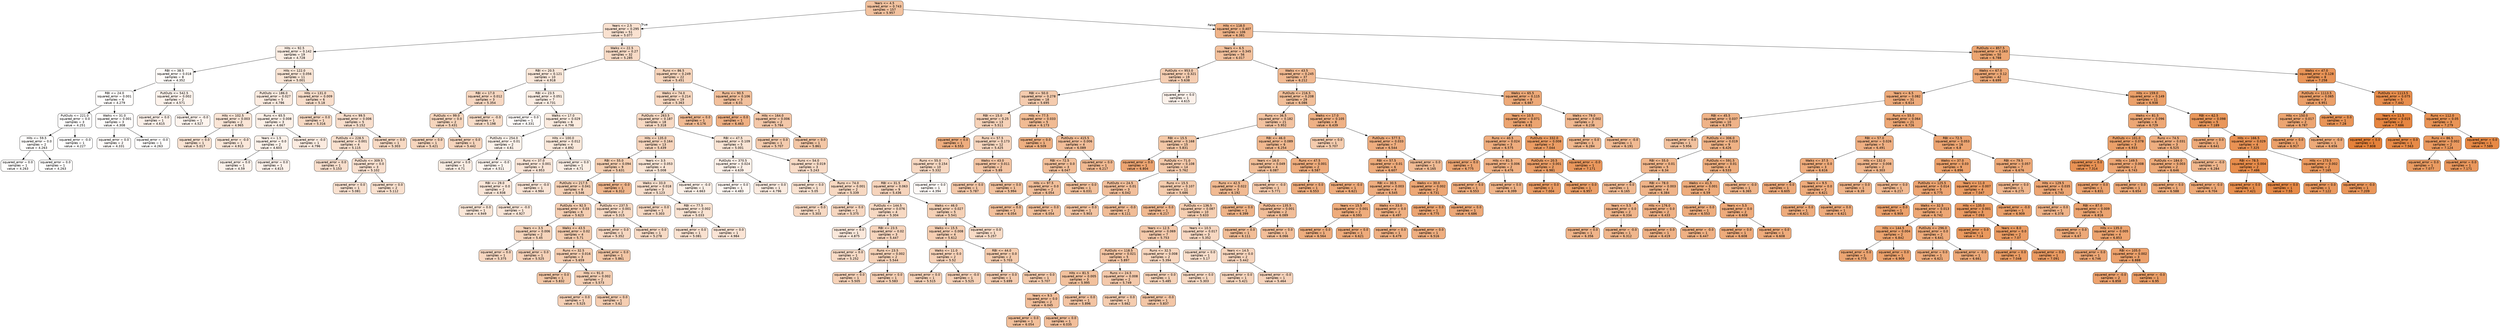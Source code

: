 digraph Tree {
node [shape=box, style="filled, rounded", color="black", fontname="helvetica"] ;
edge [fontname="helvetica"] ;
0 [label="Years <= 4.5\nsquared_error = 0.743\nsamples = 157\nvalue = 5.957", fillcolor="#f2c29f"] ;
1 [label="Years <= 2.5\nsquared_error = 0.295\nsamples = 51\nvalue = 5.077", fillcolor="#f9e1d0"] ;
0 -> 1 [labeldistance=2.5, labelangle=45, headlabel="True"] ;
2 [label="Hits <= 92.5\nsquared_error = 0.142\nsamples = 19\nvalue = 4.728", fillcolor="#fbede3"] ;
1 -> 2 ;
3 [label="RBI <= 38.5\nsquared_error = 0.018\nsamples = 8\nvalue = 4.352", fillcolor="#fefbf8"] ;
2 -> 3 ;
4 [label="RBI <= 24.0\nsquared_error = 0.001\nsamples = 6\nvalue = 4.279", fillcolor="#fffdfc"] ;
3 -> 4 ;
5 [label="PutOuts <= 221.0\nsquared_error = 0.0\nsamples = 3\nvalue = 4.251", fillcolor="#fffefe"] ;
4 -> 5 ;
6 [label="Hits <= 59.5\nsquared_error = 0.0\nsamples = 2\nvalue = 4.263", fillcolor="#fffefd"] ;
5 -> 6 ;
7 [label="squared_error = 0.0\nsamples = 1\nvalue = 4.263", fillcolor="#fffefd"] ;
6 -> 7 ;
8 [label="squared_error = 0.0\nsamples = 1\nvalue = 4.263", fillcolor="#fffefd"] ;
6 -> 8 ;
9 [label="squared_error = -0.0\nsamples = 1\nvalue = 4.227", fillcolor="#ffffff"] ;
5 -> 9 ;
10 [label="Walks <= 31.0\nsquared_error = 0.001\nsamples = 3\nvalue = 4.308", fillcolor="#fefcfb"] ;
4 -> 10 ;
11 [label="squared_error = 0.0\nsamples = 2\nvalue = 4.331", fillcolor="#fefbf9"] ;
10 -> 11 ;
12 [label="squared_error = -0.0\nsamples = 1\nvalue = 4.263", fillcolor="#fffefd"] ;
10 -> 12 ;
13 [label="PutOuts <= 542.5\nsquared_error = 0.002\nsamples = 2\nvalue = 4.571", fillcolor="#fdf3ec"] ;
3 -> 13 ;
14 [label="squared_error = 0.0\nsamples = 1\nvalue = 4.615", fillcolor="#fcf1ea"] ;
13 -> 14 ;
15 [label="squared_error = -0.0\nsamples = 1\nvalue = 4.527", fillcolor="#fdf4ee"] ;
13 -> 15 ;
16 [label="Hits <= 122.0\nsquared_error = 0.056\nsamples = 11\nvalue = 5.001", fillcolor="#f9e4d4"] ;
2 -> 16 ;
17 [label="PutOuts <= 186.0\nsquared_error = 0.027\nsamples = 5\nvalue = 4.786", fillcolor="#fbebe0"] ;
16 -> 17 ;
18 [label="Hits <= 102.5\nsquared_error = 0.003\nsamples = 2\nvalue = 4.965", fillcolor="#fae5d6"] ;
17 -> 18 ;
19 [label="squared_error = 0.0\nsamples = 1\nvalue = 5.017", fillcolor="#f9e3d3"] ;
18 -> 19 ;
20 [label="squared_error = -0.0\nsamples = 1\nvalue = 4.913", fillcolor="#fae7d9"] ;
18 -> 20 ;
21 [label="Runs <= 65.5\nsquared_error = 0.008\nsamples = 3\nvalue = 4.667", fillcolor="#fcf0e7"] ;
17 -> 21 ;
22 [label="Years <= 1.5\nsquared_error = 0.0\nsamples = 2\nvalue = 4.603", fillcolor="#fcf2ea"] ;
21 -> 22 ;
23 [label="squared_error = 0.0\nsamples = 1\nvalue = 4.59", fillcolor="#fcf2eb"] ;
22 -> 23 ;
24 [label="squared_error = 0.0\nsamples = 1\nvalue = 4.615", fillcolor="#fcf1ea"] ;
22 -> 24 ;
25 [label="squared_error = -0.0\nsamples = 1\nvalue = 4.796", fillcolor="#fbebe0"] ;
21 -> 25 ;
26 [label="Hits <= 131.0\nsquared_error = 0.009\nsamples = 6\nvalue = 5.18", fillcolor="#f8ddca"] ;
16 -> 26 ;
27 [label="squared_error = 0.0\nsamples = 1\nvalue = 5.316", fillcolor="#f7d9c3"] ;
26 -> 27 ;
28 [label="Runs <= 99.5\nsquared_error = 0.006\nsamples = 5\nvalue = 5.152", fillcolor="#f8decc"] ;
26 -> 28 ;
29 [label="PutOuts <= 228.5\nsquared_error = 0.001\nsamples = 4\nvalue = 5.115", fillcolor="#f9e0ce"] ;
28 -> 29 ;
30 [label="squared_error = 0.0\nsamples = 1\nvalue = 5.153", fillcolor="#f8decc"] ;
29 -> 30 ;
31 [label="PutOuts <= 309.5\nsquared_error = 0.0\nsamples = 3\nvalue = 5.102", fillcolor="#f9e0cf"] ;
29 -> 31 ;
32 [label="squared_error = 0.0\nsamples = 1\nvalue = 5.081", fillcolor="#f9e1d0"] ;
31 -> 32 ;
33 [label="squared_error = 0.0\nsamples = 2\nvalue = 5.112", fillcolor="#f9e0ce"] ;
31 -> 33 ;
34 [label="squared_error = 0.0\nsamples = 1\nvalue = 5.303", fillcolor="#f7d9c3"] ;
28 -> 34 ;
35 [label="Walks <= 22.5\nsquared_error = 0.27\nsamples = 32\nvalue = 5.285", fillcolor="#f7dac5"] ;
1 -> 35 ;
36 [label="RBI <= 20.5\nsquared_error = 0.121\nsamples = 10\nvalue = 4.918", fillcolor="#fae7d9"] ;
35 -> 36 ;
37 [label="RBI <= 17.0\nsquared_error = 0.012\nsamples = 3\nvalue = 5.354", fillcolor="#f7d7c1"] ;
36 -> 37 ;
38 [label="PutOuts <= 99.0\nsquared_error = 0.0\nsamples = 2\nvalue = 5.431", fillcolor="#f6d5bc"] ;
37 -> 38 ;
39 [label="squared_error = 0.0\nsamples = 1\nvalue = 5.421", fillcolor="#f6d5bd"] ;
38 -> 39 ;
40 [label="squared_error = 0.0\nsamples = 1\nvalue = 5.442", fillcolor="#f6d4bc"] ;
38 -> 40 ;
41 [label="squared_error = -0.0\nsamples = 1\nvalue = 5.198", fillcolor="#f8ddc9"] ;
37 -> 41 ;
42 [label="RBI <= 23.5\nsquared_error = 0.051\nsamples = 7\nvalue = 4.731", fillcolor="#fbede3"] ;
36 -> 42 ;
43 [label="squared_error = 0.0\nsamples = 1\nvalue = 4.331", fillcolor="#fefbf9"] ;
42 -> 43 ;
44 [label="Walks <= 17.0\nsquared_error = 0.029\nsamples = 6\nvalue = 4.798", fillcolor="#fbebdf"] ;
42 -> 44 ;
45 [label="PutOuts <= 254.0\nsquared_error = 0.01\nsamples = 2\nvalue = 4.61", fillcolor="#fcf2ea"] ;
44 -> 45 ;
46 [label="squared_error = 0.0\nsamples = 1\nvalue = 4.71", fillcolor="#fbeee4"] ;
45 -> 46 ;
47 [label="squared_error = -0.0\nsamples = 1\nvalue = 4.511", fillcolor="#fdf5ef"] ;
45 -> 47 ;
48 [label="Hits <= 100.0\nsquared_error = 0.012\nsamples = 4\nvalue = 4.892", fillcolor="#fae8da"] ;
44 -> 48 ;
49 [label="Runs <= 37.0\nsquared_error = 0.001\nsamples = 3\nvalue = 4.953", fillcolor="#fae5d7"] ;
48 -> 49 ;
50 [label="RBI <= 29.0\nsquared_error = 0.0\nsamples = 2\nvalue = 4.938", fillcolor="#fae6d8"] ;
49 -> 50 ;
51 [label="squared_error = 0.0\nsamples = 1\nvalue = 4.949", fillcolor="#fae6d7"] ;
50 -> 51 ;
52 [label="squared_error = -0.0\nsamples = 1\nvalue = 4.927", fillcolor="#fae6d8"] ;
50 -> 52 ;
53 [label="squared_error = -0.0\nsamples = 1\nvalue = 4.984", fillcolor="#fae4d5"] ;
49 -> 53 ;
54 [label="squared_error = 0.0\nsamples = 1\nvalue = 4.71", fillcolor="#fbeee4"] ;
48 -> 54 ;
55 [label="Runs <= 86.5\nsquared_error = 0.249\nsamples = 22\nvalue = 5.451", fillcolor="#f6d4bb"] ;
35 -> 55 ;
56 [label="Walks <= 74.0\nsquared_error = 0.214\nsamples = 19\nvalue = 5.363", fillcolor="#f7d7c0"] ;
55 -> 56 ;
57 [label="PutOuts <= 263.5\nsquared_error = 0.187\nsamples = 18\nvalue = 5.318", fillcolor="#f7d9c3"] ;
56 -> 57 ;
58 [label="Hits <= 135.0\nsquared_error = 0.164\nsamples = 13\nvalue = 5.439", fillcolor="#f6d4bc"] ;
57 -> 58 ;
59 [label="RBI <= 55.0\nsquared_error = 0.094\nsamples = 9\nvalue = 5.631", fillcolor="#f5ceb1"] ;
58 -> 59 ;
60 [label="PutOuts <= 217.5\nsquared_error = 0.041\nsamples = 8\nvalue = 5.546", fillcolor="#f5d1b6"] ;
59 -> 60 ;
61 [label="PutOuts <= 92.5\nsquared_error = 0.03\nsamples = 6\nvalue = 5.623", fillcolor="#f5ceb2"] ;
60 -> 61 ;
62 [label="Years <= 3.5\nsquared_error = 0.006\nsamples = 2\nvalue = 5.45", fillcolor="#f6d4bb"] ;
61 -> 62 ;
63 [label="squared_error = 0.0\nsamples = 1\nvalue = 5.375", fillcolor="#f7d7c0"] ;
62 -> 63 ;
64 [label="squared_error = 0.0\nsamples = 1\nvalue = 5.525", fillcolor="#f6d1b7"] ;
62 -> 64 ;
65 [label="Walks <= 43.5\nsquared_error = 0.02\nsamples = 4\nvalue = 5.71", fillcolor="#f4cbad"] ;
61 -> 65 ;
66 [label="Runs <= 32.5\nsquared_error = 0.016\nsamples = 3\nvalue = 5.659", fillcolor="#f5cdb0"] ;
65 -> 66 ;
67 [label="squared_error = 0.0\nsamples = 1\nvalue = 5.832", fillcolor="#f3c7a6"] ;
66 -> 67 ;
68 [label="Hits <= 91.0\nsquared_error = 0.002\nsamples = 2\nvalue = 5.573", fillcolor="#f5d0b5"] ;
66 -> 68 ;
69 [label="squared_error = 0.0\nsamples = 1\nvalue = 5.525", fillcolor="#f6d1b7"] ;
68 -> 69 ;
70 [label="squared_error = 0.0\nsamples = 1\nvalue = 5.62", fillcolor="#f5ceb2"] ;
68 -> 70 ;
71 [label="squared_error = 0.0\nsamples = 1\nvalue = 5.861", fillcolor="#f3c6a5"] ;
65 -> 71 ;
72 [label="PutOuts <= 237.5\nsquared_error = 0.001\nsamples = 2\nvalue = 5.315", fillcolor="#f7d9c3"] ;
60 -> 72 ;
73 [label="squared_error = 0.0\nsamples = 1\nvalue = 5.352", fillcolor="#f7d7c1"] ;
72 -> 73 ;
74 [label="squared_error = 0.0\nsamples = 1\nvalue = 5.278", fillcolor="#f7dac5"] ;
72 -> 74 ;
75 [label="squared_error = -0.0\nsamples = 1\nvalue = 6.312", fillcolor="#f0b68c"] ;
59 -> 75 ;
76 [label="Years <= 3.5\nsquared_error = 0.053\nsamples = 4\nvalue = 5.008", fillcolor="#f9e4d4"] ;
58 -> 76 ;
77 [label="Walks <= 33.0\nsquared_error = 0.018\nsamples = 3\nvalue = 5.123", fillcolor="#f8dfcd"] ;
76 -> 77 ;
78 [label="squared_error = 0.0\nsamples = 1\nvalue = 5.303", fillcolor="#f7d9c3"] ;
77 -> 78 ;
79 [label="RBI <= 77.5\nsquared_error = 0.002\nsamples = 2\nvalue = 5.033", fillcolor="#f9e3d2"] ;
77 -> 79 ;
80 [label="squared_error = 0.0\nsamples = 1\nvalue = 5.081", fillcolor="#f9e1d0"] ;
79 -> 80 ;
81 [label="squared_error = 0.0\nsamples = 1\nvalue = 4.984", fillcolor="#fae4d5"] ;
79 -> 81 ;
82 [label="squared_error = -0.0\nsamples = 1\nvalue = 4.663", fillcolor="#fcf0e7"] ;
76 -> 82 ;
83 [label="RBI <= 47.5\nsquared_error = 0.109\nsamples = 5\nvalue = 5.001", fillcolor="#f9e4d4"] ;
57 -> 83 ;
84 [label="PutOuts <= 370.5\nsquared_error = 0.024\nsamples = 2\nvalue = 4.639", fillcolor="#fcf0e8"] ;
83 -> 84 ;
85 [label="squared_error = 0.0\nsamples = 1\nvalue = 4.483", fillcolor="#fdf6f1"] ;
84 -> 85 ;
86 [label="squared_error = 0.0\nsamples = 1\nvalue = 4.796", fillcolor="#fbebe0"] ;
84 -> 86 ;
87 [label="Runs <= 54.0\nsquared_error = 0.019\nsamples = 3\nvalue = 5.243", fillcolor="#f8dbc7"] ;
83 -> 87 ;
88 [label="squared_error = 0.0\nsamples = 1\nvalue = 5.05", fillcolor="#f9e2d1"] ;
87 -> 88 ;
89 [label="Runs <= 74.0\nsquared_error = 0.001\nsamples = 2\nvalue = 5.339", fillcolor="#f7d8c1"] ;
87 -> 89 ;
90 [label="squared_error = 0.0\nsamples = 1\nvalue = 5.303", fillcolor="#f7d9c3"] ;
89 -> 90 ;
91 [label="squared_error = 0.0\nsamples = 1\nvalue = 5.375", fillcolor="#f7d7c0"] ;
89 -> 91 ;
92 [label="squared_error = 0.0\nsamples = 1\nvalue = 6.176", fillcolor="#f1ba93"] ;
56 -> 92 ;
93 [label="Runs <= 90.5\nsquared_error = 0.106\nsamples = 3\nvalue = 6.01", fillcolor="#f2c09c"] ;
55 -> 93 ;
94 [label="squared_error = 0.0\nsamples = 1\nvalue = 6.463", fillcolor="#efb083"] ;
93 -> 94 ;
95 [label="Hits <= 164.0\nsquared_error = 0.006\nsamples = 2\nvalue = 5.784", fillcolor="#f4c8a9"] ;
93 -> 95 ;
96 [label="squared_error = 0.0\nsamples = 1\nvalue = 5.707", fillcolor="#f4cbad"] ;
95 -> 96 ;
97 [label="squared_error = 0.0\nsamples = 1\nvalue = 5.861", fillcolor="#f3c6a5"] ;
95 -> 97 ;
98 [label="Hits <= 118.0\nsquared_error = 0.407\nsamples = 106\nvalue = 6.381", fillcolor="#efb388"] ;
0 -> 98 [labeldistance=2.5, labelangle=-45, headlabel="False"] ;
99 [label="Years <= 6.5\nsquared_error = 0.345\nsamples = 56\nvalue = 6.017", fillcolor="#f2c09c"] ;
98 -> 99 ;
100 [label="PutOuts <= 953.0\nsquared_error = 0.321\nsamples = 19\nvalue = 5.638", fillcolor="#f5cdb1"] ;
99 -> 100 ;
101 [label="RBI <= 50.0\nsquared_error = 0.278\nsamples = 18\nvalue = 5.695", fillcolor="#f4cbae"] ;
100 -> 101 ;
102 [label="RBI <= 15.0\nsquared_error = 0.25\nsamples = 13\nvalue = 5.511", fillcolor="#f6d2b8"] ;
101 -> 102 ;
103 [label="squared_error = 0.0\nsamples = 1\nvalue = 6.553", fillcolor="#eead7e"] ;
102 -> 103 ;
104 [label="Runs <= 57.5\nsquared_error = 0.173\nsamples = 12\nvalue = 5.425", fillcolor="#f6d5bd"] ;
102 -> 104 ;
105 [label="Runs <= 55.0\nsquared_error = 0.154\nsamples = 10\nvalue = 5.332", fillcolor="#f7d8c2"] ;
104 -> 105 ;
106 [label="RBI <= 31.5\nsquared_error = 0.063\nsamples = 9\nvalue = 5.436", fillcolor="#f6d4bc"] ;
105 -> 106 ;
107 [label="PutOuts <= 144.5\nsquared_error = 0.076\nsamples = 4\nvalue = 5.304", fillcolor="#f7d9c3"] ;
106 -> 107 ;
108 [label="squared_error = 0.0\nsamples = 1\nvalue = 4.875", fillcolor="#fae8db"] ;
107 -> 108 ;
109 [label="RBI <= 23.5\nsquared_error = 0.02\nsamples = 3\nvalue = 5.447", fillcolor="#f6d4bc"] ;
107 -> 109 ;
110 [label="squared_error = 0.0\nsamples = 1\nvalue = 5.252", fillcolor="#f8dbc6"] ;
109 -> 110 ;
111 [label="Runs <= 23.5\nsquared_error = 0.002\nsamples = 2\nvalue = 5.544", fillcolor="#f5d1b6"] ;
109 -> 111 ;
112 [label="squared_error = 0.0\nsamples = 1\nvalue = 5.505", fillcolor="#f6d2b8"] ;
111 -> 112 ;
113 [label="squared_error = 0.0\nsamples = 1\nvalue = 5.583", fillcolor="#f5cfb4"] ;
111 -> 113 ;
114 [label="Walks <= 46.0\nsquared_error = 0.027\nsamples = 5\nvalue = 5.541", fillcolor="#f5d1b6"] ;
106 -> 114 ;
115 [label="Walks <= 15.5\nsquared_error = 0.008\nsamples = 4\nvalue = 5.612", fillcolor="#f5ceb2"] ;
114 -> 115 ;
116 [label="Walks <= 11.0\nsquared_error = 0.0\nsamples = 2\nvalue = 5.52", fillcolor="#f6d1b7"] ;
115 -> 116 ;
117 [label="squared_error = 0.0\nsamples = 1\nvalue = 5.515", fillcolor="#f6d2b8"] ;
116 -> 117 ;
118 [label="squared_error = -0.0\nsamples = 1\nvalue = 5.525", fillcolor="#f6d1b7"] ;
116 -> 118 ;
119 [label="RBI <= 44.0\nsquared_error = 0.0\nsamples = 2\nvalue = 5.703", fillcolor="#f4cbad"] ;
115 -> 119 ;
120 [label="squared_error = 0.0\nsamples = 1\nvalue = 5.699", fillcolor="#f4cbae"] ;
119 -> 120 ;
121 [label="squared_error = 0.0\nsamples = 1\nvalue = 5.707", fillcolor="#f4cbad"] ;
119 -> 121 ;
122 [label="squared_error = 0.0\nsamples = 1\nvalue = 5.257", fillcolor="#f8dbc6"] ;
114 -> 122 ;
123 [label="squared_error = 0.0\nsamples = 1\nvalue = 4.394", fillcolor="#fef9f6"] ;
105 -> 123 ;
124 [label="Walks <= 43.0\nsquared_error = 0.011\nsamples = 2\nvalue = 5.89", fillcolor="#f3c4a3"] ;
104 -> 124 ;
125 [label="squared_error = 0.0\nsamples = 1\nvalue = 5.787", fillcolor="#f4c8a9"] ;
124 -> 125 ;
126 [label="squared_error = 0.0\nsamples = 1\nvalue = 5.994", fillcolor="#f2c19d"] ;
124 -> 126 ;
127 [label="Hits <= 77.5\nsquared_error = 0.033\nsamples = 5\nvalue = 6.173", fillcolor="#f1bb93"] ;
101 -> 127 ;
128 [label="squared_error = 0.0\nsamples = 1\nvalue = 6.509", fillcolor="#eeaf81"] ;
127 -> 128 ;
129 [label="PutOuts <= 415.5\nsquared_error = 0.006\nsamples = 4\nvalue = 6.089", fillcolor="#f1bd98"] ;
127 -> 129 ;
130 [label="RBI <= 72.5\nsquared_error = 0.0\nsamples = 3\nvalue = 6.047", fillcolor="#f2bf9a"] ;
129 -> 130 ;
131 [label="Hits <= 97.5\nsquared_error = 0.0\nsamples = 2\nvalue = 6.054", fillcolor="#f2bf9a"] ;
130 -> 131 ;
132 [label="squared_error = 0.0\nsamples = 1\nvalue = 6.054", fillcolor="#f2bf9a"] ;
131 -> 132 ;
133 [label="squared_error = 0.0\nsamples = 1\nvalue = 6.054", fillcolor="#f2bf9a"] ;
131 -> 133 ;
134 [label="squared_error = 0.0\nsamples = 1\nvalue = 6.031", fillcolor="#f2c09b"] ;
130 -> 134 ;
135 [label="squared_error = 0.0\nsamples = 1\nvalue = 6.217", fillcolor="#f1b991"] ;
129 -> 135 ;
136 [label="squared_error = 0.0\nsamples = 1\nvalue = 4.615", fillcolor="#fcf1ea"] ;
100 -> 136 ;
137 [label="Walks <= 43.5\nsquared_error = 0.245\nsamples = 37\nvalue = 6.212", fillcolor="#f1b991"] ;
99 -> 137 ;
138 [label="PutOuts <= 216.5\nsquared_error = 0.208\nsamples = 29\nvalue = 6.086", fillcolor="#f1be98"] ;
137 -> 138 ;
139 [label="Runs <= 36.5\nsquared_error = 0.182\nsamples = 21\nvalue = 5.952", fillcolor="#f2c2a0"] ;
138 -> 139 ;
140 [label="RBI <= 15.5\nsquared_error = 0.168\nsamples = 15\nvalue = 5.831", fillcolor="#f3c7a6"] ;
139 -> 140 ;
141 [label="squared_error = 0.0\nsamples = 1\nvalue = 6.804", fillcolor="#eca471"] ;
140 -> 141 ;
142 [label="PutOuts <= 71.0\nsquared_error = 0.108\nsamples = 14\nvalue = 5.762", fillcolor="#f4c9aa"] ;
140 -> 142 ;
143 [label="PutOuts <= 24.5\nsquared_error = 0.01\nsamples = 3\nvalue = 6.042", fillcolor="#f2bf9b"] ;
142 -> 143 ;
144 [label="squared_error = 0.0\nsamples = 1\nvalue = 5.903", fillcolor="#f3c4a2"] ;
143 -> 144 ;
145 [label="squared_error = -0.0\nsamples = 2\nvalue = 6.111", fillcolor="#f1bd97"] ;
143 -> 145 ;
146 [label="Runs <= 15.5\nsquared_error = 0.107\nsamples = 11\nvalue = 5.686", fillcolor="#f4ccae"] ;
142 -> 146 ;
147 [label="squared_error = 0.0\nsamples = 1\nvalue = 6.217", fillcolor="#f1b991"] ;
146 -> 147 ;
148 [label="PutOuts <= 136.5\nsquared_error = 0.087\nsamples = 10\nvalue = 5.633", fillcolor="#f5ceb1"] ;
146 -> 148 ;
149 [label="Years <= 12.5\nsquared_error = 0.069\nsamples = 7\nvalue = 5.753", fillcolor="#f4c9ab"] ;
148 -> 149 ;
150 [label="PutOuts <= 118.5\nsquared_error = 0.021\nsamples = 5\nvalue = 5.897", fillcolor="#f3c4a3"] ;
149 -> 150 ;
151 [label="Hits <= 81.5\nsquared_error = 0.005\nsamples = 3\nvalue = 5.995", fillcolor="#f2c19d"] ;
150 -> 151 ;
152 [label="Years <= 9.5\nsquared_error = 0.0\nsamples = 2\nvalue = 6.045", fillcolor="#f2bf9b"] ;
151 -> 152 ;
153 [label="squared_error = 0.0\nsamples = 1\nvalue = 6.054", fillcolor="#f2bf9a"] ;
152 -> 153 ;
154 [label="squared_error = 0.0\nsamples = 1\nvalue = 6.035", fillcolor="#f2bf9b"] ;
152 -> 154 ;
155 [label="squared_error = 0.0\nsamples = 1\nvalue = 5.896", fillcolor="#f3c4a3"] ;
151 -> 155 ;
156 [label="Runs <= 24.5\nsquared_error = 0.008\nsamples = 2\nvalue = 5.749", fillcolor="#f4c9ab"] ;
150 -> 156 ;
157 [label="squared_error = 0.0\nsamples = 1\nvalue = 5.662", fillcolor="#f5cdb0"] ;
156 -> 157 ;
158 [label="squared_error = -0.0\nsamples = 1\nvalue = 5.837", fillcolor="#f3c6a6"] ;
156 -> 158 ;
159 [label="Runs <= 32.5\nsquared_error = 0.008\nsamples = 2\nvalue = 5.394", fillcolor="#f7d6be"] ;
149 -> 159 ;
160 [label="squared_error = 0.0\nsamples = 1\nvalue = 5.485", fillcolor="#f6d3b9"] ;
159 -> 160 ;
161 [label="squared_error = 0.0\nsamples = 1\nvalue = 5.303", fillcolor="#f7d9c3"] ;
159 -> 161 ;
162 [label="Years <= 10.5\nsquared_error = 0.017\nsamples = 3\nvalue = 5.352", fillcolor="#f7d7c1"] ;
148 -> 162 ;
163 [label="squared_error = 0.0\nsamples = 1\nvalue = 5.17", fillcolor="#f8decb"] ;
162 -> 163 ;
164 [label="Years <= 14.5\nsquared_error = 0.0\nsamples = 2\nvalue = 5.442", fillcolor="#f6d4bc"] ;
162 -> 164 ;
165 [label="squared_error = 0.0\nsamples = 1\nvalue = 5.421", fillcolor="#f6d5bd"] ;
164 -> 165 ;
166 [label="squared_error = -0.0\nsamples = 1\nvalue = 5.464", fillcolor="#f6d3bb"] ;
164 -> 166 ;
167 [label="RBI <= 46.0\nsquared_error = 0.089\nsamples = 6\nvalue = 6.254", fillcolor="#f0b88f"] ;
139 -> 167 ;
168 [label="Years <= 16.0\nsquared_error = 0.049\nsamples = 4\nvalue = 6.087", fillcolor="#f1be98"] ;
167 -> 168 ;
169 [label="Runs <= 42.5\nsquared_error = 0.022\nsamples = 3\nvalue = 6.192", fillcolor="#f1ba92"] ;
168 -> 169 ;
170 [label="squared_error = 0.0\nsamples = 1\nvalue = 6.399", fillcolor="#efb387"] ;
169 -> 170 ;
171 [label="PutOuts <= 135.5\nsquared_error = 0.001\nsamples = 2\nvalue = 6.089", fillcolor="#f1bd98"] ;
169 -> 171 ;
172 [label="squared_error = 0.0\nsamples = 1\nvalue = 6.111", fillcolor="#f1bd97"] ;
171 -> 172 ;
173 [label="squared_error = 0.0\nsamples = 1\nvalue = 6.066", fillcolor="#f2be99"] ;
171 -> 173 ;
174 [label="squared_error = -0.0\nsamples = 1\nvalue = 5.771", fillcolor="#f4c9aa"] ;
168 -> 174 ;
175 [label="Runs <= 47.5\nsquared_error = 0.001\nsamples = 2\nvalue = 6.587", fillcolor="#eeac7d"] ;
167 -> 175 ;
176 [label="squared_error = 0.0\nsamples = 1\nvalue = 6.553", fillcolor="#eead7e"] ;
175 -> 176 ;
177 [label="squared_error = -0.0\nsamples = 1\nvalue = 6.621", fillcolor="#eeab7b"] ;
175 -> 177 ;
178 [label="Walks <= 17.0\nsquared_error = 0.105\nsamples = 8\nvalue = 6.439", fillcolor="#efb185"] ;
138 -> 178 ;
179 [label="squared_error = 0.0\nsamples = 1\nvalue = 5.707", fillcolor="#f4cbad"] ;
178 -> 179 ;
180 [label="PutOuts <= 577.5\nsquared_error = 0.033\nsamples = 7\nvalue = 6.544", fillcolor="#eead7f"] ;
178 -> 180 ;
181 [label="RBI <= 57.5\nsquared_error = 0.01\nsamples = 6\nvalue = 6.607", fillcolor="#eeab7b"] ;
180 -> 181 ;
182 [label="RBI <= 30.5\nsquared_error = 0.003\nsamples = 4\nvalue = 6.545", fillcolor="#eead7f"] ;
181 -> 182 ;
183 [label="Years <= 15.5\nsquared_error = 0.001\nsamples = 2\nvalue = 6.593", fillcolor="#eeac7c"] ;
182 -> 183 ;
184 [label="squared_error = 0.0\nsamples = 1\nvalue = 6.564", fillcolor="#eead7e"] ;
183 -> 184 ;
185 [label="squared_error = 0.0\nsamples = 1\nvalue = 6.621", fillcolor="#eeab7b"] ;
183 -> 185 ;
186 [label="Walks <= 33.0\nsquared_error = 0.0\nsamples = 2\nvalue = 6.497", fillcolor="#efaf81"] ;
182 -> 186 ;
187 [label="squared_error = 0.0\nsamples = 1\nvalue = 6.479", fillcolor="#efb083"] ;
186 -> 187 ;
188 [label="squared_error = 0.0\nsamples = 1\nvalue = 6.516", fillcolor="#eeae80"] ;
186 -> 188 ;
189 [label="Walks <= 30.0\nsquared_error = 0.002\nsamples = 2\nvalue = 6.731", fillcolor="#eda775"] ;
181 -> 189 ;
190 [label="squared_error = 0.0\nsamples = 1\nvalue = 6.775", fillcolor="#eca572"] ;
189 -> 190 ;
191 [label="squared_error = 0.0\nsamples = 1\nvalue = 6.686", fillcolor="#eda877"] ;
189 -> 191 ;
192 [label="squared_error = 0.0\nsamples = 1\nvalue = 6.165", fillcolor="#f1bb94"] ;
180 -> 192 ;
193 [label="Walks <= 65.5\nsquared_error = 0.115\nsamples = 8\nvalue = 6.667", fillcolor="#eda978"] ;
137 -> 193 ;
194 [label="Years <= 10.5\nsquared_error = 0.071\nsamples = 6\nvalue = 6.81", fillcolor="#eca470"] ;
193 -> 194 ;
195 [label="Runs <= 40.5\nsquared_error = 0.024\nsamples = 3\nvalue = 6.575", fillcolor="#eeac7d"] ;
194 -> 195 ;
196 [label="squared_error = 0.0\nsamples = 1\nvalue = 6.775", fillcolor="#eca572"] ;
195 -> 196 ;
197 [label="Hits <= 81.5\nsquared_error = 0.006\nsamples = 2\nvalue = 6.476", fillcolor="#efb083"] ;
195 -> 197 ;
198 [label="squared_error = 0.0\nsamples = 1\nvalue = 6.553", fillcolor="#eead7e"] ;
197 -> 198 ;
199 [label="squared_error = 0.0\nsamples = 1\nvalue = 6.399", fillcolor="#efb387"] ;
197 -> 199 ;
200 [label="PutOuts <= 332.0\nsquared_error = 0.008\nsamples = 3\nvalue = 7.044", fillcolor="#eb9c63"] ;
194 -> 200 ;
201 [label="PutOuts <= 20.5\nsquared_error = 0.001\nsamples = 2\nvalue = 6.981", fillcolor="#eb9e67"] ;
200 -> 201 ;
202 [label="squared_error = 0.0\nsamples = 1\nvalue = 7.004", fillcolor="#eb9d65"] ;
201 -> 202 ;
203 [label="squared_error = 0.0\nsamples = 1\nvalue = 6.957", fillcolor="#eb9f68"] ;
201 -> 203 ;
204 [label="squared_error = -0.0\nsamples = 1\nvalue = 7.171", fillcolor="#ea975c"] ;
200 -> 204 ;
205 [label="Walks <= 79.0\nsquared_error = 0.002\nsamples = 2\nvalue = 6.238", fillcolor="#f0b890"] ;
193 -> 205 ;
206 [label="squared_error = 0.0\nsamples = 1\nvalue = 6.284", fillcolor="#f0b78d"] ;
205 -> 206 ;
207 [label="squared_error = -0.0\nsamples = 1\nvalue = 6.191", fillcolor="#f1ba92"] ;
205 -> 207 ;
208 [label="PutOuts <= 857.5\nsquared_error = 0.163\nsamples = 50\nvalue = 6.788", fillcolor="#eca571"] ;
98 -> 208 ;
209 [label="Walks <= 67.0\nsquared_error = 0.12\nsamples = 42\nvalue = 6.699", fillcolor="#eda876"] ;
208 -> 209 ;
210 [label="Years <= 6.5\nsquared_error = 0.082\nsamples = 31\nvalue = 6.614", fillcolor="#eeab7b"] ;
209 -> 210 ;
211 [label="RBI <= 45.5\nsquared_error = 0.037\nsamples = 10\nvalue = 6.379", fillcolor="#efb388"] ;
210 -> 211 ;
212 [label="squared_error = 0.0\nsamples = 1\nvalue = 5.956", fillcolor="#f2c29f"] ;
211 -> 212 ;
213 [label="PutOuts <= 306.0\nsquared_error = 0.019\nsamples = 9\nvalue = 6.426", fillcolor="#efb285"] ;
211 -> 213 ;
214 [label="RBI <= 55.0\nsquared_error = 0.01\nsamples = 5\nvalue = 6.34", fillcolor="#f0b58a"] ;
213 -> 214 ;
215 [label="squared_error = 0.0\nsamples = 1\nvalue = 6.165", fillcolor="#f1bb94"] ;
214 -> 215 ;
216 [label="RBI <= 78.0\nsquared_error = 0.003\nsamples = 4\nvalue = 6.384", fillcolor="#efb388"] ;
214 -> 216 ;
217 [label="Years <= 5.5\nsquared_error = 0.0\nsamples = 2\nvalue = 6.334", fillcolor="#f0b58b"] ;
216 -> 217 ;
218 [label="squared_error = 0.0\nsamples = 1\nvalue = 6.356", fillcolor="#f0b489"] ;
217 -> 218 ;
219 [label="squared_error = -0.0\nsamples = 1\nvalue = 6.312", fillcolor="#f0b68c"] ;
217 -> 219 ;
220 [label="Hits <= 176.0\nsquared_error = 0.0\nsamples = 2\nvalue = 6.433", fillcolor="#efb185"] ;
216 -> 220 ;
221 [label="squared_error = 0.0\nsamples = 1\nvalue = 6.419", fillcolor="#efb286"] ;
220 -> 221 ;
222 [label="squared_error = -0.0\nsamples = 1\nvalue = 6.447", fillcolor="#efb184"] ;
220 -> 222 ;
223 [label="PutOuts <= 591.5\nsquared_error = 0.01\nsamples = 4\nvalue = 6.533", fillcolor="#eeae7f"] ;
213 -> 223 ;
224 [label="Walks <= 41.5\nsquared_error = 0.001\nsamples = 3\nvalue = 6.59", fillcolor="#eeac7c"] ;
223 -> 224 ;
225 [label="squared_error = 0.0\nsamples = 1\nvalue = 6.553", fillcolor="#eead7e"] ;
224 -> 225 ;
226 [label="Years <= 5.5\nsquared_error = 0.0\nsamples = 2\nvalue = 6.608", fillcolor="#eeab7b"] ;
224 -> 226 ;
227 [label="squared_error = 0.0\nsamples = 1\nvalue = 6.608", fillcolor="#eeab7b"] ;
226 -> 227 ;
228 [label="squared_error = 0.0\nsamples = 1\nvalue = 6.608", fillcolor="#eeab7b"] ;
226 -> 228 ;
229 [label="squared_error = -0.0\nsamples = 1\nvalue = 6.365", fillcolor="#efb489"] ;
223 -> 229 ;
230 [label="Runs <= 55.0\nsquared_error = 0.064\nsamples = 21\nvalue = 6.726", fillcolor="#eda775"] ;
210 -> 230 ;
231 [label="RBI <= 57.0\nsquared_error = 0.026\nsamples = 5\nvalue = 6.491", fillcolor="#efaf82"] ;
230 -> 231 ;
232 [label="Walks <= 37.5\nsquared_error = 0.0\nsamples = 3\nvalue = 6.616", fillcolor="#eeab7b"] ;
231 -> 232 ;
233 [label="squared_error = 0.0\nsamples = 1\nvalue = 6.605", fillcolor="#eeab7c"] ;
232 -> 233 ;
234 [label="Years <= 9.5\nsquared_error = 0.0\nsamples = 2\nvalue = 6.621", fillcolor="#eeab7b"] ;
232 -> 234 ;
235 [label="squared_error = 0.0\nsamples = 1\nvalue = 6.621", fillcolor="#eeab7b"] ;
234 -> 235 ;
236 [label="squared_error = 0.0\nsamples = 1\nvalue = 6.621", fillcolor="#eeab7b"] ;
234 -> 236 ;
237 [label="Hits <= 132.0\nsquared_error = 0.008\nsamples = 2\nvalue = 6.303", fillcolor="#f0b68c"] ;
231 -> 237 ;
238 [label="squared_error = 0.0\nsamples = 1\nvalue = 6.39", fillcolor="#efb387"] ;
237 -> 238 ;
239 [label="squared_error = 0.0\nsamples = 1\nvalue = 6.217", fillcolor="#f1b991"] ;
237 -> 239 ;
240 [label="RBI <= 72.5\nsquared_error = 0.053\nsamples = 16\nvalue = 6.8", fillcolor="#eca471"] ;
230 -> 240 ;
241 [label="Walks <= 37.0\nsquared_error = 0.03\nsamples = 9\nvalue = 6.896", fillcolor="#eca16b"] ;
240 -> 241 ;
242 [label="PutOuts <= 125.5\nsquared_error = 0.014\nsamples = 5\nvalue = 6.775", fillcolor="#eda572"] ;
241 -> 242 ;
243 [label="squared_error = 0.0\nsamples = 1\nvalue = 6.909", fillcolor="#eca16b"] ;
242 -> 243 ;
244 [label="Walks <= 32.5\nsquared_error = 0.013\nsamples = 4\nvalue = 6.742", fillcolor="#eda774"] ;
242 -> 244 ;
245 [label="Hits <= 144.5\nsquared_error = 0.004\nsamples = 2\nvalue = 6.842", fillcolor="#eca36e"] ;
244 -> 245 ;
246 [label="squared_error = 0.0\nsamples = 1\nvalue = 6.775", fillcolor="#eca572"] ;
245 -> 246 ;
247 [label="squared_error = 0.0\nsamples = 1\nvalue = 6.909", fillcolor="#eca16b"] ;
245 -> 247 ;
248 [label="PutOuts <= 296.0\nsquared_error = 0.0\nsamples = 2\nvalue = 6.641", fillcolor="#edaa7a"] ;
244 -> 248 ;
249 [label="squared_error = 0.0\nsamples = 1\nvalue = 6.621", fillcolor="#eeab7b"] ;
248 -> 249 ;
250 [label="squared_error = -0.0\nsamples = 1\nvalue = 6.661", fillcolor="#eda978"] ;
248 -> 250 ;
251 [label="Years <= 11.0\nsquared_error = 0.007\nsamples = 4\nvalue = 7.047", fillcolor="#eb9c63"] ;
241 -> 251 ;
252 [label="Hits <= 135.0\nsquared_error = 0.001\nsamples = 3\nvalue = 7.093", fillcolor="#ea9a61"] ;
251 -> 252 ;
253 [label="squared_error = 0.0\nsamples = 1\nvalue = 7.14", fillcolor="#ea995e"] ;
252 -> 253 ;
254 [label="Years <= 8.0\nsquared_error = 0.0\nsamples = 2\nvalue = 7.07", fillcolor="#ea9b62"] ;
252 -> 254 ;
255 [label="squared_error = 0.0\nsamples = 1\nvalue = 7.048", fillcolor="#eb9c63"] ;
254 -> 255 ;
256 [label="squared_error = 0.0\nsamples = 1\nvalue = 7.091", fillcolor="#ea9a61"] ;
254 -> 256 ;
257 [label="squared_error = -0.0\nsamples = 1\nvalue = 6.909", fillcolor="#eca16b"] ;
251 -> 257 ;
258 [label="RBI <= 79.5\nsquared_error = 0.057\nsamples = 7\nvalue = 6.676", fillcolor="#eda978"] ;
240 -> 258 ;
259 [label="squared_error = 0.0\nsamples = 1\nvalue = 6.275", fillcolor="#f0b78e"] ;
258 -> 259 ;
260 [label="Hits <= 129.5\nsquared_error = 0.035\nsamples = 6\nvalue = 6.743", fillcolor="#eda674"] ;
258 -> 260 ;
261 [label="squared_error = 0.0\nsamples = 1\nvalue = 6.378", fillcolor="#efb388"] ;
260 -> 261 ;
262 [label="RBI <= 87.0\nsquared_error = 0.009\nsamples = 5\nvalue = 6.816", fillcolor="#eca470"] ;
260 -> 262 ;
263 [label="squared_error = 0.0\nsamples = 1\nvalue = 6.67", fillcolor="#eda978"] ;
262 -> 263 ;
264 [label="Hits <= 135.0\nsquared_error = 0.005\nsamples = 4\nvalue = 6.853", fillcolor="#eca36e"] ;
262 -> 264 ;
265 [label="squared_error = 0.0\nsamples = 1\nvalue = 6.746", fillcolor="#eda674"] ;
264 -> 265 ;
266 [label="RBI <= 105.0\nsquared_error = 0.002\nsamples = 3\nvalue = 6.888", fillcolor="#eca16c"] ;
264 -> 266 ;
267 [label="squared_error = -0.0\nsamples = 2\nvalue = 6.858", fillcolor="#eca26e"] ;
266 -> 267 ;
268 [label="squared_error = -0.0\nsamples = 1\nvalue = 6.95", fillcolor="#eb9f68"] ;
266 -> 268 ;
269 [label="Hits <= 159.0\nsquared_error = 0.149\nsamples = 11\nvalue = 6.938", fillcolor="#eba069"] ;
209 -> 269 ;
270 [label="Walks <= 81.5\nsquared_error = 0.096\nsamples = 6\nvalue = 6.729", fillcolor="#eda775"] ;
269 -> 270 ;
271 [label="PutOuts <= 101.0\nsquared_error = 0.078\nsamples = 3\nvalue = 6.933", fillcolor="#eba069"] ;
270 -> 271 ;
272 [label="squared_error = 0.0\nsamples = 1\nvalue = 7.314", fillcolor="#e99254"] ;
271 -> 272 ;
273 [label="Hits <= 149.5\nsquared_error = 0.008\nsamples = 2\nvalue = 6.743", fillcolor="#eda674"] ;
271 -> 273 ;
274 [label="squared_error = 0.0\nsamples = 1\nvalue = 6.831", fillcolor="#eca36f"] ;
273 -> 274 ;
275 [label="squared_error = 0.0\nsamples = 1\nvalue = 6.654", fillcolor="#edaa79"] ;
273 -> 275 ;
276 [label="Runs <= 74.5\nsquared_error = 0.031\nsamples = 3\nvalue = 6.525", fillcolor="#eeae80"] ;
270 -> 276 ;
277 [label="PutOuts <= 184.0\nsquared_error = 0.003\nsamples = 2\nvalue = 6.646", fillcolor="#edaa79"] ;
276 -> 277 ;
278 [label="squared_error = 0.0\nsamples = 1\nvalue = 6.588", fillcolor="#eeac7c"] ;
277 -> 278 ;
279 [label="squared_error = -0.0\nsamples = 1\nvalue = 6.704", fillcolor="#eda876"] ;
277 -> 279 ;
280 [label="squared_error = -0.0\nsamples = 1\nvalue = 6.284", fillcolor="#f0b78d"] ;
276 -> 280 ;
281 [label="RBI <= 62.5\nsquared_error = 0.098\nsamples = 5\nvalue = 7.189", fillcolor="#e9975b"] ;
269 -> 281 ;
282 [label="squared_error = 0.0\nsamples = 1\nvalue = 6.641", fillcolor="#edaa7a"] ;
281 -> 282 ;
283 [label="Hits <= 166.5\nsquared_error = 0.029\nsamples = 4\nvalue = 7.325", fillcolor="#e99254"] ;
281 -> 283 ;
284 [label="RBI <= 78.5\nsquared_error = 0.004\nsamples = 2\nvalue = 7.486", fillcolor="#e78c4b"] ;
283 -> 284 ;
285 [label="squared_error = 0.0\nsamples = 1\nvalue = 7.421", fillcolor="#e88f4e"] ;
284 -> 285 ;
286 [label="squared_error = 0.0\nsamples = 1\nvalue = 7.55", fillcolor="#e78a47"] ;
284 -> 286 ;
287 [label="Hits <= 173.5\nsquared_error = 0.002\nsamples = 2\nvalue = 7.165", fillcolor="#ea985d"] ;
283 -> 287 ;
288 [label="squared_error = 0.0\nsamples = 1\nvalue = 7.122", fillcolor="#ea995f"] ;
287 -> 288 ;
289 [label="squared_error = -0.0\nsamples = 1\nvalue = 7.209", fillcolor="#e9965a"] ;
287 -> 289 ;
290 [label="Walks <= 47.0\nsquared_error = 0.128\nsamples = 8\nvalue = 7.258", fillcolor="#e99457"] ;
208 -> 290 ;
291 [label="PutOuts <= 1113.5\nsquared_error = 0.065\nsamples = 3\nvalue = 6.951", fillcolor="#eb9f68"] ;
290 -> 291 ;
292 [label="Hits <= 150.0\nsquared_error = 0.017\nsamples = 2\nvalue = 6.787", fillcolor="#eca571"] ;
291 -> 292 ;
293 [label="squared_error = 0.0\nsamples = 1\nvalue = 6.917", fillcolor="#eba06a"] ;
292 -> 293 ;
294 [label="squared_error = -0.0\nsamples = 1\nvalue = 6.656", fillcolor="#edaa79"] ;
292 -> 294 ;
295 [label="squared_error = 0.0\nsamples = 1\nvalue = 7.28", fillcolor="#e99456"] ;
291 -> 295 ;
296 [label="PutOuts <= 1113.5\nsquared_error = 0.075\nsamples = 5\nvalue = 7.442", fillcolor="#e88e4d"] ;
290 -> 296 ;
297 [label="Years <= 11.5\nsquared_error = 0.015\nsamples = 2\nvalue = 7.686", fillcolor="#e68540"] ;
296 -> 297 ;
298 [label="squared_error = 0.0\nsamples = 1\nvalue = 7.808", fillcolor="#e58139"] ;
297 -> 298 ;
299 [label="squared_error = 0.0\nsamples = 1\nvalue = 7.563", fillcolor="#e78a47"] ;
297 -> 299 ;
300 [label="Runs <= 112.0\nsquared_error = 0.05\nsamples = 3\nvalue = 7.279", fillcolor="#e99456"] ;
296 -> 300 ;
301 [label="Runs <= 86.5\nsquared_error = 0.002\nsamples = 2\nvalue = 7.124", fillcolor="#ea995f"] ;
300 -> 301 ;
302 [label="squared_error = 0.0\nsamples = 1\nvalue = 7.077", fillcolor="#ea9b61"] ;
301 -> 302 ;
303 [label="squared_error = 0.0\nsamples = 1\nvalue = 7.171", fillcolor="#ea975c"] ;
301 -> 303 ;
304 [label="squared_error = 0.0\nsamples = 1\nvalue = 7.589", fillcolor="#e78945"] ;
300 -> 304 ;
}